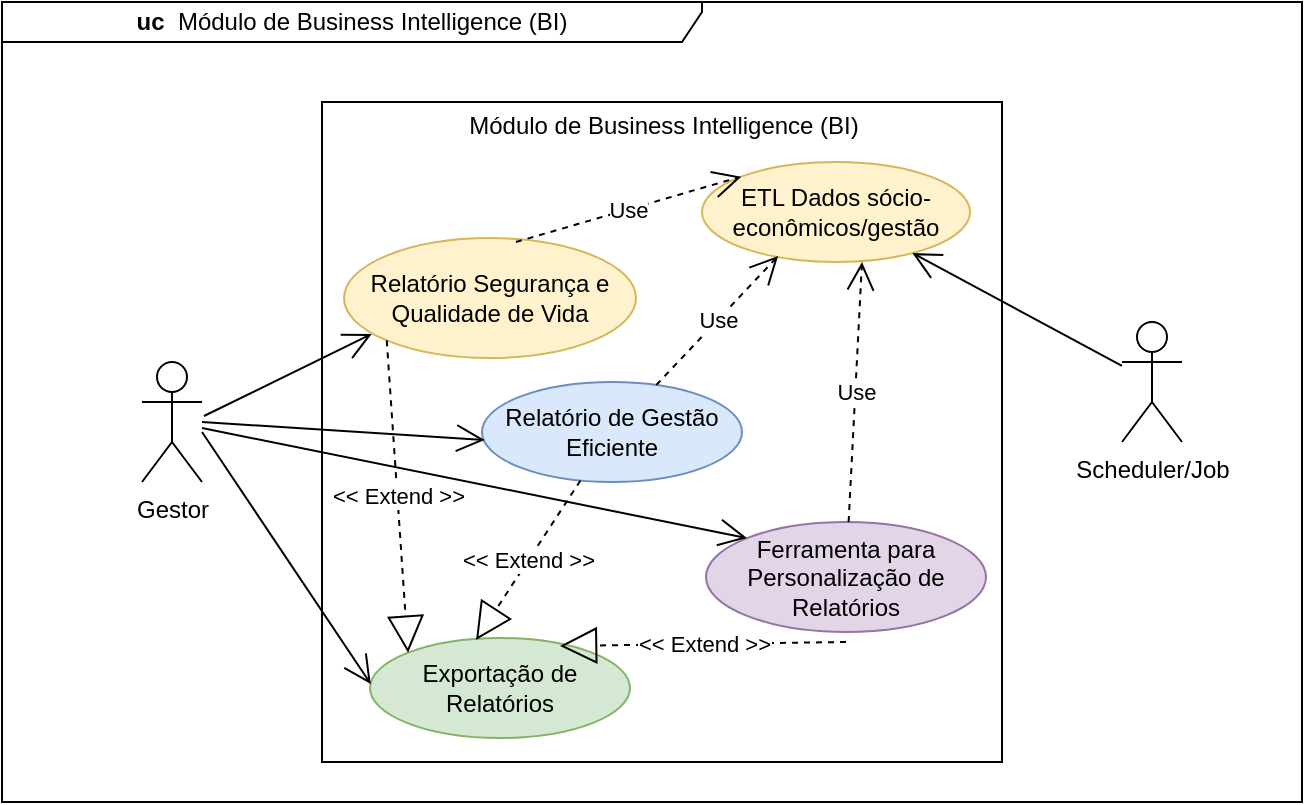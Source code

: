 <mxfile version="14.5.6" type="device"><diagram id="IEI8rDcAkqmwvOMqhgTJ" name="Page-1"><mxGraphModel dx="1422" dy="638" grid="1" gridSize="10" guides="1" tooltips="1" connect="1" arrows="1" fold="1" page="1" pageScale="1" pageWidth="827" pageHeight="1169" math="0" shadow="0"><root><mxCell id="0"/><mxCell id="1" parent="0"/><mxCell id="rWTI-Wa9t7R2NB5xCKvF-3" value="&lt;div style=&quot;text-align: left&quot;&gt;&lt;b&gt;uc&lt;/b&gt;&lt;span&gt;&amp;nbsp;&amp;nbsp;&lt;/span&gt;&lt;span&gt;Módulo de Business Intelligence (BI)&lt;/span&gt;&lt;/div&gt;" style="shape=umlFrame;whiteSpace=wrap;html=1;width=350;height=20;" parent="1" vertex="1"><mxGeometry x="80" y="60" width="650" height="400" as="geometry"/></mxCell><mxCell id="rWTI-Wa9t7R2NB5xCKvF-4" value="" style="html=1;" parent="1" vertex="1"><mxGeometry x="240" y="110" width="340" height="330" as="geometry"/></mxCell><mxCell id="rWTI-Wa9t7R2NB5xCKvF-1" value="Gestor" style="shape=umlActor;verticalLabelPosition=bottom;verticalAlign=top;html=1;outlineConnect=0;" parent="1" vertex="1"><mxGeometry x="150" y="240" width="30" height="60" as="geometry"/></mxCell><mxCell id="rWTI-Wa9t7R2NB5xCKvF-5" value="&lt;span style=&quot;text-align: left&quot;&gt;Módulo de Business Intelligence (BI)&lt;/span&gt;" style="text;html=1;strokeColor=none;fillColor=none;align=center;verticalAlign=middle;whiteSpace=wrap;rounded=0;" parent="1" vertex="1"><mxGeometry x="251" y="112" width="320" height="20" as="geometry"/></mxCell><mxCell id="rWTI-Wa9t7R2NB5xCKvF-6" value="Relatório Segurança e Qualidade de Vida" style="ellipse;whiteSpace=wrap;html=1;fillColor=#fff2cc;strokeColor=#d6b656;" parent="1" vertex="1"><mxGeometry x="251" y="178" width="146" height="60" as="geometry"/></mxCell><mxCell id="rWTI-Wa9t7R2NB5xCKvF-7" value="Ferramenta para Personalização de Relatórios" style="ellipse;whiteSpace=wrap;html=1;fillColor=#e1d5e7;strokeColor=#9673a6;" parent="1" vertex="1"><mxGeometry x="432" y="320" width="140" height="55" as="geometry"/></mxCell><mxCell id="rWTI-Wa9t7R2NB5xCKvF-8" value="Relatório de Gestão Eficiente" style="ellipse;whiteSpace=wrap;html=1;fillColor=#dae8fc;strokeColor=#6c8ebf;" parent="1" vertex="1"><mxGeometry x="320" y="250" width="130" height="50" as="geometry"/></mxCell><mxCell id="rWTI-Wa9t7R2NB5xCKvF-9" value="Exportação de Relatórios" style="ellipse;whiteSpace=wrap;html=1;fillColor=#d5e8d4;strokeColor=#82b366;" parent="1" vertex="1"><mxGeometry x="264" y="378" width="130" height="50" as="geometry"/></mxCell><mxCell id="rWTI-Wa9t7R2NB5xCKvF-18" value="" style="endArrow=open;endFill=1;endSize=12;html=1;entryX=0;entryY=0;entryDx=0;entryDy=0;" parent="1" source="rWTI-Wa9t7R2NB5xCKvF-1" target="rWTI-Wa9t7R2NB5xCKvF-7" edge="1"><mxGeometry width="160" relative="1" as="geometry"><mxPoint x="160" y="290" as="sourcePoint"/><mxPoint x="300" y="290" as="targetPoint"/></mxGeometry></mxCell><mxCell id="rWTI-Wa9t7R2NB5xCKvF-20" value="" style="endArrow=open;endFill=1;endSize=12;html=1;entryX=0.01;entryY=0.58;entryDx=0;entryDy=0;entryPerimeter=0;" parent="1" target="rWTI-Wa9t7R2NB5xCKvF-8" edge="1"><mxGeometry width="160" relative="1" as="geometry"><mxPoint x="180" y="270" as="sourcePoint"/><mxPoint x="360" y="243" as="targetPoint"/></mxGeometry></mxCell><mxCell id="rWTI-Wa9t7R2NB5xCKvF-21" value="" style="endArrow=open;endFill=1;endSize=12;html=1;entryX=0.003;entryY=0.46;entryDx=0;entryDy=0;entryPerimeter=0;" parent="1" target="rWTI-Wa9t7R2NB5xCKvF-9" edge="1"><mxGeometry width="160" relative="1" as="geometry"><mxPoint x="180" y="275" as="sourcePoint"/><mxPoint x="370" y="349" as="targetPoint"/></mxGeometry></mxCell><mxCell id="rWTI-Wa9t7R2NB5xCKvF-22" value="" style="endArrow=open;endFill=1;endSize=12;html=1;entryX=0.095;entryY=0.8;entryDx=0;entryDy=0;entryPerimeter=0;" parent="1" target="rWTI-Wa9t7R2NB5xCKvF-6" edge="1"><mxGeometry width="160" relative="1" as="geometry"><mxPoint x="181" y="267" as="sourcePoint"/><mxPoint x="250" y="220" as="targetPoint"/></mxGeometry></mxCell><mxCell id="aiFwY9M0oC5cC449vvtO-1" value="ETL Dados sócio-econômicos/gestão" style="ellipse;whiteSpace=wrap;html=1;fillColor=#fff2cc;strokeColor=#d6b656;" parent="1" vertex="1"><mxGeometry x="430" y="140" width="134" height="50" as="geometry"/></mxCell><mxCell id="aiFwY9M0oC5cC449vvtO-2" value="Scheduler/Job" style="shape=umlActor;verticalLabelPosition=bottom;verticalAlign=top;html=1;outlineConnect=0;" parent="1" vertex="1"><mxGeometry x="640" y="220" width="30" height="60" as="geometry"/></mxCell><mxCell id="aiFwY9M0oC5cC449vvtO-3" value="" style="endArrow=open;endFill=1;endSize=12;html=1;" parent="1" source="aiFwY9M0oC5cC449vvtO-2" target="aiFwY9M0oC5cC449vvtO-1" edge="1"><mxGeometry width="160" relative="1" as="geometry"><mxPoint x="190" y="280" as="sourcePoint"/><mxPoint x="381.3" y="249" as="targetPoint"/></mxGeometry></mxCell><mxCell id="aiFwY9M0oC5cC449vvtO-7" value="Use" style="endArrow=open;endSize=12;dashed=1;html=1;entryX=0.284;entryY=0.94;entryDx=0;entryDy=0;entryPerimeter=0;" parent="1" source="rWTI-Wa9t7R2NB5xCKvF-8" target="aiFwY9M0oC5cC449vvtO-1" edge="1"><mxGeometry width="160" relative="1" as="geometry"><mxPoint x="430" y="210" as="sourcePoint"/><mxPoint x="590" y="210" as="targetPoint"/></mxGeometry></mxCell><mxCell id="aiFwY9M0oC5cC449vvtO-8" value="Use" style="endArrow=open;endSize=12;dashed=1;html=1;exitX=0.589;exitY=0.033;exitDx=0;exitDy=0;exitPerimeter=0;entryX=0;entryY=0;entryDx=0;entryDy=0;" parent="1" source="rWTI-Wa9t7R2NB5xCKvF-6" target="aiFwY9M0oC5cC449vvtO-1" edge="1"><mxGeometry width="160" relative="1" as="geometry"><mxPoint x="417.166" y="261.499" as="sourcePoint"/><mxPoint x="478.056" y="197" as="targetPoint"/></mxGeometry></mxCell><mxCell id="aiFwY9M0oC5cC449vvtO-9" value="Use" style="endArrow=open;endSize=12;dashed=1;html=1;entryX=0.597;entryY=1;entryDx=0;entryDy=0;entryPerimeter=0;" parent="1" source="rWTI-Wa9t7R2NB5xCKvF-7" target="aiFwY9M0oC5cC449vvtO-1" edge="1"><mxGeometry width="160" relative="1" as="geometry"><mxPoint x="417.166" y="261.499" as="sourcePoint"/><mxPoint x="478.056" y="197" as="targetPoint"/></mxGeometry></mxCell><mxCell id="aiFwY9M0oC5cC449vvtO-10" value="&amp;lt;&amp;lt; Extend &amp;gt;&amp;gt;" style="endArrow=block;endSize=16;endFill=0;html=1;entryX=0;entryY=0;entryDx=0;entryDy=0;exitX=0;exitY=1;exitDx=0;exitDy=0;dashed=1;" parent="1" source="rWTI-Wa9t7R2NB5xCKvF-6" target="rWTI-Wa9t7R2NB5xCKvF-9" edge="1"><mxGeometry width="160" relative="1" as="geometry"><mxPoint x="330" y="310" as="sourcePoint"/><mxPoint x="490" y="310" as="targetPoint"/></mxGeometry></mxCell><mxCell id="aiFwY9M0oC5cC449vvtO-11" value="&amp;lt;&amp;lt; Extend &amp;gt;&amp;gt;" style="endArrow=block;endSize=16;endFill=0;html=1;dashed=1;entryX=0.408;entryY=0.02;entryDx=0;entryDy=0;entryPerimeter=0;" parent="1" source="rWTI-Wa9t7R2NB5xCKvF-8" target="rWTI-Wa9t7R2NB5xCKvF-9" edge="1"><mxGeometry width="160" relative="1" as="geometry"><mxPoint x="282.381" y="239.213" as="sourcePoint"/><mxPoint x="330" y="370" as="targetPoint"/></mxGeometry></mxCell><mxCell id="aiFwY9M0oC5cC449vvtO-12" value="&amp;lt;&amp;lt; Extend &amp;gt;&amp;gt;" style="endArrow=block;endSize=16;endFill=0;html=1;dashed=1;entryX=0.731;entryY=0.08;entryDx=0;entryDy=0;entryPerimeter=0;" parent="1" target="rWTI-Wa9t7R2NB5xCKvF-9" edge="1"><mxGeometry width="160" relative="1" as="geometry"><mxPoint x="502" y="380" as="sourcePoint"/><mxPoint x="340" y="380" as="targetPoint"/></mxGeometry></mxCell></root></mxGraphModel></diagram></mxfile>